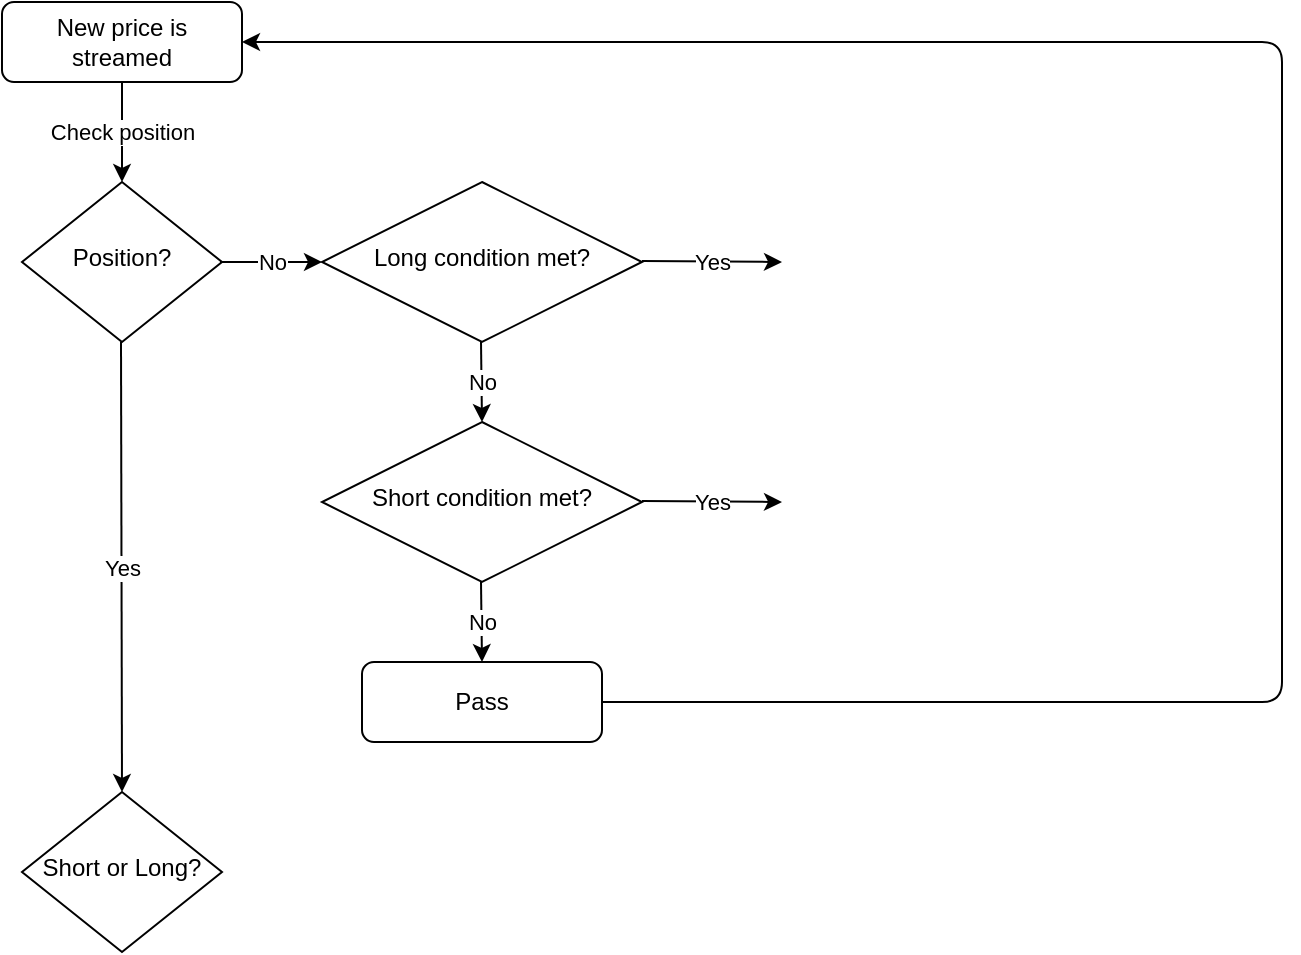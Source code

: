 <mxfile version="14.3.1" type="github">
  <diagram id="C5RBs43oDa-KdzZeNtuy" name="Page-1">
    <mxGraphModel dx="1422" dy="798" grid="1" gridSize="10" guides="1" tooltips="1" connect="1" arrows="1" fold="1" page="1" pageScale="1" pageWidth="827" pageHeight="1169" math="0" shadow="0">
      <root>
        <mxCell id="WIyWlLk6GJQsqaUBKTNV-0" />
        <mxCell id="WIyWlLk6GJQsqaUBKTNV-1" parent="WIyWlLk6GJQsqaUBKTNV-0" />
        <mxCell id="WIyWlLk6GJQsqaUBKTNV-3" value="New price is streamed" style="rounded=1;whiteSpace=wrap;html=1;fontSize=12;glass=0;strokeWidth=1;shadow=0;" parent="WIyWlLk6GJQsqaUBKTNV-1" vertex="1">
          <mxGeometry x="160" y="80" width="120" height="40" as="geometry" />
        </mxCell>
        <mxCell id="WIyWlLk6GJQsqaUBKTNV-6" value="Position?" style="rhombus;whiteSpace=wrap;html=1;shadow=0;fontFamily=Helvetica;fontSize=12;align=center;strokeWidth=1;spacing=6;spacingTop=-4;" parent="WIyWlLk6GJQsqaUBKTNV-1" vertex="1">
          <mxGeometry x="170" y="170" width="100" height="80" as="geometry" />
        </mxCell>
        <mxCell id="WIyWlLk6GJQsqaUBKTNV-10" value="Short or Long?" style="rhombus;whiteSpace=wrap;html=1;shadow=0;fontFamily=Helvetica;fontSize=12;align=center;strokeWidth=1;spacing=6;spacingTop=-4;" parent="WIyWlLk6GJQsqaUBKTNV-1" vertex="1">
          <mxGeometry x="170" y="475" width="100" height="80" as="geometry" />
        </mxCell>
        <mxCell id="DTCYm0wzeM4vk4XQdGB6-1" value="Long condition met?" style="rhombus;whiteSpace=wrap;html=1;shadow=0;fontFamily=Helvetica;fontSize=12;align=center;strokeWidth=1;spacing=6;spacingTop=-4;" vertex="1" parent="WIyWlLk6GJQsqaUBKTNV-1">
          <mxGeometry x="320" y="170" width="160" height="80" as="geometry" />
        </mxCell>
        <mxCell id="DTCYm0wzeM4vk4XQdGB6-5" value="Short condition met?" style="rhombus;whiteSpace=wrap;html=1;shadow=0;fontFamily=Helvetica;fontSize=12;align=center;strokeWidth=1;spacing=6;spacingTop=-4;" vertex="1" parent="WIyWlLk6GJQsqaUBKTNV-1">
          <mxGeometry x="320" y="290" width="160" height="80" as="geometry" />
        </mxCell>
        <mxCell id="DTCYm0wzeM4vk4XQdGB6-10" value="Pass" style="rounded=1;whiteSpace=wrap;html=1;fontSize=12;glass=0;strokeWidth=1;shadow=0;" vertex="1" parent="WIyWlLk6GJQsqaUBKTNV-1">
          <mxGeometry x="340" y="410" width="120" height="40" as="geometry" />
        </mxCell>
        <mxCell id="DTCYm0wzeM4vk4XQdGB6-11" value="" style="endArrow=classic;html=1;fontSize=10;entryX=1;entryY=0.5;entryDx=0;entryDy=0;" edge="1" parent="WIyWlLk6GJQsqaUBKTNV-1" target="WIyWlLk6GJQsqaUBKTNV-3">
          <mxGeometry width="50" height="50" relative="1" as="geometry">
            <mxPoint x="460" y="430" as="sourcePoint" />
            <mxPoint x="450" y="80" as="targetPoint" />
            <Array as="points">
              <mxPoint x="800" y="430" />
              <mxPoint x="800" y="100" />
            </Array>
          </mxGeometry>
        </mxCell>
        <mxCell id="DTCYm0wzeM4vk4XQdGB6-19" value="" style="endArrow=classic;html=1;fontSize=10;entryX=0.5;entryY=0;entryDx=0;entryDy=0;exitX=0.5;exitY=1;exitDx=0;exitDy=0;" edge="1" parent="WIyWlLk6GJQsqaUBKTNV-1" source="WIyWlLk6GJQsqaUBKTNV-3" target="WIyWlLk6GJQsqaUBKTNV-6">
          <mxGeometry relative="1" as="geometry">
            <mxPoint x="180" y="140" as="sourcePoint" />
            <mxPoint x="280" y="140" as="targetPoint" />
          </mxGeometry>
        </mxCell>
        <mxCell id="DTCYm0wzeM4vk4XQdGB6-20" value="Check position" style="edgeLabel;resizable=0;html=1;align=center;verticalAlign=middle;" connectable="0" vertex="1" parent="DTCYm0wzeM4vk4XQdGB6-19">
          <mxGeometry relative="1" as="geometry" />
        </mxCell>
        <mxCell id="DTCYm0wzeM4vk4XQdGB6-24" value="" style="endArrow=classic;html=1;fontSize=10;entryX=0.5;entryY=0;entryDx=0;entryDy=0;exitX=0.5;exitY=1;exitDx=0;exitDy=0;" edge="1" parent="WIyWlLk6GJQsqaUBKTNV-1" target="WIyWlLk6GJQsqaUBKTNV-10">
          <mxGeometry relative="1" as="geometry">
            <mxPoint x="219.5" y="250" as="sourcePoint" />
            <mxPoint x="219.5" y="300" as="targetPoint" />
          </mxGeometry>
        </mxCell>
        <mxCell id="DTCYm0wzeM4vk4XQdGB6-25" value="Yes" style="edgeLabel;resizable=0;html=1;align=center;verticalAlign=middle;" connectable="0" vertex="1" parent="DTCYm0wzeM4vk4XQdGB6-24">
          <mxGeometry relative="1" as="geometry" />
        </mxCell>
        <mxCell id="DTCYm0wzeM4vk4XQdGB6-26" value="" style="endArrow=classic;html=1;fontSize=10;entryX=0;entryY=0.5;entryDx=0;entryDy=0;exitX=0.5;exitY=1;exitDx=0;exitDy=0;" edge="1" parent="WIyWlLk6GJQsqaUBKTNV-1" target="DTCYm0wzeM4vk4XQdGB6-1">
          <mxGeometry relative="1" as="geometry">
            <mxPoint x="269" y="210" as="sourcePoint" />
            <mxPoint x="269" y="260" as="targetPoint" />
          </mxGeometry>
        </mxCell>
        <mxCell id="DTCYm0wzeM4vk4XQdGB6-27" value="No" style="edgeLabel;resizable=0;html=1;align=center;verticalAlign=middle;" connectable="0" vertex="1" parent="DTCYm0wzeM4vk4XQdGB6-26">
          <mxGeometry relative="1" as="geometry" />
        </mxCell>
        <mxCell id="DTCYm0wzeM4vk4XQdGB6-30" value="" style="endArrow=classic;html=1;fontSize=10;exitX=0.5;exitY=1;exitDx=0;exitDy=0;" edge="1" parent="WIyWlLk6GJQsqaUBKTNV-1">
          <mxGeometry relative="1" as="geometry">
            <mxPoint x="399.5" y="250" as="sourcePoint" />
            <mxPoint x="400" y="290" as="targetPoint" />
          </mxGeometry>
        </mxCell>
        <mxCell id="DTCYm0wzeM4vk4XQdGB6-31" value="No" style="edgeLabel;resizable=0;html=1;align=center;verticalAlign=middle;" connectable="0" vertex="1" parent="DTCYm0wzeM4vk4XQdGB6-30">
          <mxGeometry relative="1" as="geometry" />
        </mxCell>
        <mxCell id="DTCYm0wzeM4vk4XQdGB6-33" value="" style="endArrow=classic;html=1;fontSize=10;exitX=0.5;exitY=1;exitDx=0;exitDy=0;" edge="1" parent="WIyWlLk6GJQsqaUBKTNV-1">
          <mxGeometry relative="1" as="geometry">
            <mxPoint x="399.5" y="370" as="sourcePoint" />
            <mxPoint x="400" y="410" as="targetPoint" />
          </mxGeometry>
        </mxCell>
        <mxCell id="DTCYm0wzeM4vk4XQdGB6-34" value="No" style="edgeLabel;resizable=0;html=1;align=center;verticalAlign=middle;" connectable="0" vertex="1" parent="DTCYm0wzeM4vk4XQdGB6-33">
          <mxGeometry relative="1" as="geometry" />
        </mxCell>
        <mxCell id="DTCYm0wzeM4vk4XQdGB6-35" value="" style="endArrow=classic;html=1;fontSize=10;exitX=0.5;exitY=1;exitDx=0;exitDy=0;" edge="1" parent="WIyWlLk6GJQsqaUBKTNV-1">
          <mxGeometry relative="1" as="geometry">
            <mxPoint x="480" y="209.5" as="sourcePoint" />
            <mxPoint x="550" y="210" as="targetPoint" />
          </mxGeometry>
        </mxCell>
        <mxCell id="DTCYm0wzeM4vk4XQdGB6-36" value="Yes" style="edgeLabel;resizable=0;html=1;align=center;verticalAlign=middle;" connectable="0" vertex="1" parent="DTCYm0wzeM4vk4XQdGB6-35">
          <mxGeometry relative="1" as="geometry" />
        </mxCell>
        <mxCell id="DTCYm0wzeM4vk4XQdGB6-37" value="" style="endArrow=classic;html=1;fontSize=10;exitX=0.5;exitY=1;exitDx=0;exitDy=0;" edge="1" parent="WIyWlLk6GJQsqaUBKTNV-1">
          <mxGeometry relative="1" as="geometry">
            <mxPoint x="480" y="329.5" as="sourcePoint" />
            <mxPoint x="550" y="330" as="targetPoint" />
          </mxGeometry>
        </mxCell>
        <mxCell id="DTCYm0wzeM4vk4XQdGB6-38" value="Yes" style="edgeLabel;resizable=0;html=1;align=center;verticalAlign=middle;" connectable="0" vertex="1" parent="DTCYm0wzeM4vk4XQdGB6-37">
          <mxGeometry relative="1" as="geometry" />
        </mxCell>
      </root>
    </mxGraphModel>
  </diagram>
</mxfile>
